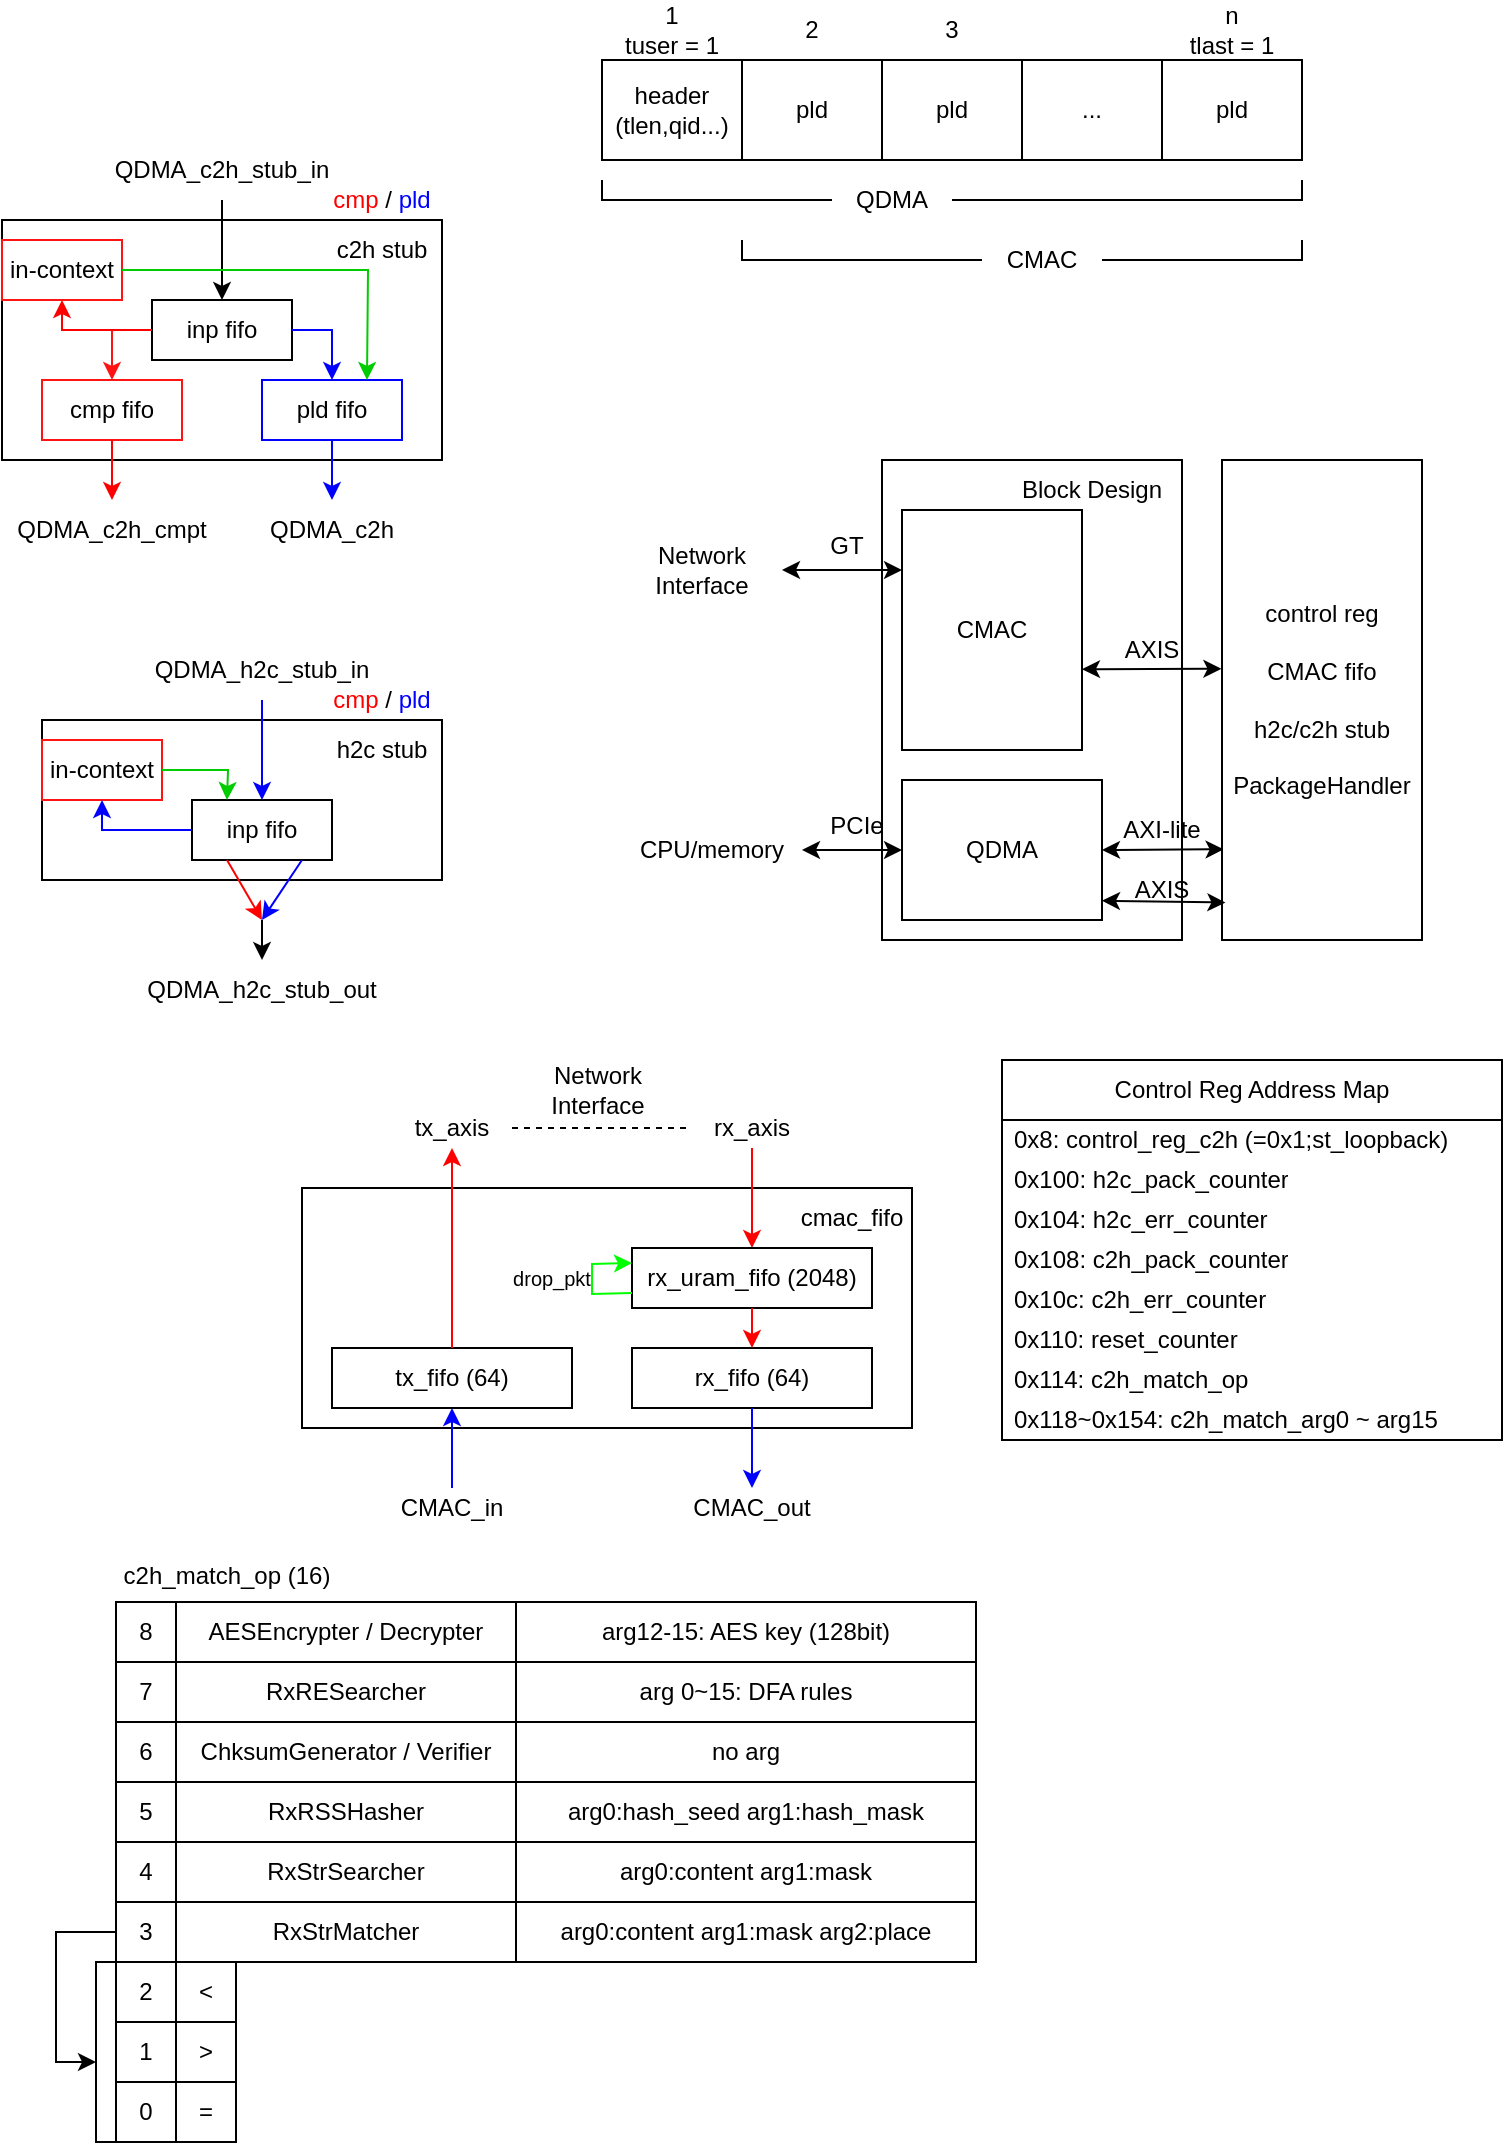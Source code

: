 <mxfile version="20.8.16" type="device"><diagram name="第 1 页" id="GhgbTUiSFUMxC7mxD11E"><mxGraphModel dx="1156" dy="578" grid="0" gridSize="10" guides="1" tooltips="1" connect="1" arrows="1" fold="1" page="1" pageScale="1" pageWidth="827" pageHeight="1169" math="0" shadow="0"><root><mxCell id="0"/><mxCell id="1" parent="0"/><mxCell id="1Ac1KNujhslvYd92eQdr-86" value="" style="group" parent="1" vertex="1" connectable="0"><mxGeometry x="20" y="160" width="220" height="210" as="geometry"/></mxCell><mxCell id="1Ac1KNujhslvYd92eQdr-1" value="" style="rounded=0;whiteSpace=wrap;html=1;" parent="1Ac1KNujhslvYd92eQdr-86" vertex="1"><mxGeometry y="40" width="220" height="120" as="geometry"/></mxCell><mxCell id="1Ac1KNujhslvYd92eQdr-2" value="c2h stub" style="text;html=1;strokeColor=none;fillColor=none;align=center;verticalAlign=middle;whiteSpace=wrap;rounded=0;" parent="1Ac1KNujhslvYd92eQdr-86" vertex="1"><mxGeometry x="160" y="40" width="60" height="30" as="geometry"/></mxCell><mxCell id="1Ac1KNujhslvYd92eQdr-3" value="inp fifo" style="rounded=0;whiteSpace=wrap;html=1;" parent="1Ac1KNujhslvYd92eQdr-86" vertex="1"><mxGeometry x="75" y="80" width="70" height="30" as="geometry"/></mxCell><mxCell id="1Ac1KNujhslvYd92eQdr-5" value="cmp fifo" style="rounded=0;whiteSpace=wrap;html=1;strokeColor=#FF1414;" parent="1Ac1KNujhslvYd92eQdr-86" vertex="1"><mxGeometry x="20" y="120" width="70" height="30" as="geometry"/></mxCell><mxCell id="1Ac1KNujhslvYd92eQdr-11" value="" style="edgeStyle=orthogonalEdgeStyle;rounded=0;orthogonalLoop=1;jettySize=auto;html=1;exitX=0;exitY=0.5;exitDx=0;exitDy=0;entryX=0.5;entryY=0;entryDx=0;entryDy=0;fillColor=#FF1C1C;strokeColor=#FF1414;" parent="1Ac1KNujhslvYd92eQdr-86" source="1Ac1KNujhslvYd92eQdr-3" target="1Ac1KNujhslvYd92eQdr-5" edge="1"><mxGeometry relative="1" as="geometry"/></mxCell><mxCell id="1Ac1KNujhslvYd92eQdr-6" value="pld fifo" style="rounded=0;whiteSpace=wrap;html=1;strokeColor=#0000FF;" parent="1Ac1KNujhslvYd92eQdr-86" vertex="1"><mxGeometry x="130" y="120" width="70" height="30" as="geometry"/></mxCell><mxCell id="1Ac1KNujhslvYd92eQdr-12" value="" style="edgeStyle=orthogonalEdgeStyle;rounded=0;orthogonalLoop=1;jettySize=auto;html=1;exitX=1;exitY=0.5;exitDx=0;exitDy=0;strokeColor=#0000FF;" parent="1Ac1KNujhslvYd92eQdr-86" source="1Ac1KNujhslvYd92eQdr-3" target="1Ac1KNujhslvYd92eQdr-6" edge="1"><mxGeometry relative="1" as="geometry"/></mxCell><mxCell id="1Ac1KNujhslvYd92eQdr-7" value="in-context" style="rounded=0;whiteSpace=wrap;html=1;strokeColor=#FF1414;" parent="1Ac1KNujhslvYd92eQdr-86" vertex="1"><mxGeometry y="50" width="60" height="30" as="geometry"/></mxCell><mxCell id="1Ac1KNujhslvYd92eQdr-8" value="" style="endArrow=classic;html=1;rounded=0;entryX=0.5;entryY=0;entryDx=0;entryDy=0;" parent="1Ac1KNujhslvYd92eQdr-86" target="1Ac1KNujhslvYd92eQdr-3" edge="1"><mxGeometry width="50" height="50" relative="1" as="geometry"><mxPoint x="110" y="30" as="sourcePoint"/><mxPoint x="140" y="-10" as="targetPoint"/></mxGeometry></mxCell><mxCell id="1Ac1KNujhslvYd92eQdr-26" value="" style="edgeStyle=orthogonalEdgeStyle;rounded=0;orthogonalLoop=1;jettySize=auto;html=1;strokeColor=#FF0000;fillColor=#FF1C1C;entryX=0.5;entryY=1;entryDx=0;entryDy=0;" parent="1Ac1KNujhslvYd92eQdr-86" source="1Ac1KNujhslvYd92eQdr-3" target="1Ac1KNujhslvYd92eQdr-7" edge="1"><mxGeometry relative="1" as="geometry"><Array as="points"><mxPoint x="30" y="95"/></Array></mxGeometry></mxCell><mxCell id="1Ac1KNujhslvYd92eQdr-16" value="" style="endArrow=classic;html=1;rounded=0;exitX=1;exitY=0.5;exitDx=0;exitDy=0;entryX=0.75;entryY=0;entryDx=0;entryDy=0;strokeColor=#00CC00;" parent="1Ac1KNujhslvYd92eQdr-86" source="1Ac1KNujhslvYd92eQdr-7" target="1Ac1KNujhslvYd92eQdr-6" edge="1"><mxGeometry width="50" height="50" relative="1" as="geometry"><mxPoint x="110" y="250" as="sourcePoint"/><mxPoint x="160" y="200" as="targetPoint"/><Array as="points"><mxPoint x="183" y="65"/></Array></mxGeometry></mxCell><mxCell id="1Ac1KNujhslvYd92eQdr-17" value="" style="endArrow=classic;html=1;rounded=0;exitX=0.5;exitY=1;exitDx=0;exitDy=0;strokeColor=#FF0000;" parent="1Ac1KNujhslvYd92eQdr-86" source="1Ac1KNujhslvYd92eQdr-5" edge="1"><mxGeometry width="50" height="50" relative="1" as="geometry"><mxPoint x="100" y="230" as="sourcePoint"/><mxPoint x="55" y="180" as="targetPoint"/></mxGeometry></mxCell><mxCell id="1Ac1KNujhslvYd92eQdr-18" value="" style="endArrow=classic;html=1;rounded=0;exitX=0.5;exitY=1;exitDx=0;exitDy=0;strokeColor=#0000FF;" parent="1Ac1KNujhslvYd92eQdr-86" source="1Ac1KNujhslvYd92eQdr-6" edge="1"><mxGeometry width="50" height="50" relative="1" as="geometry"><mxPoint x="210" y="230" as="sourcePoint"/><mxPoint x="165" y="180" as="targetPoint"/></mxGeometry></mxCell><mxCell id="1Ac1KNujhslvYd92eQdr-19" value="QDMA_c2h_cmpt" style="text;html=1;strokeColor=none;fillColor=none;align=center;verticalAlign=middle;whiteSpace=wrap;rounded=0;" parent="1Ac1KNujhslvYd92eQdr-86" vertex="1"><mxGeometry x="25" y="180" width="60" height="30" as="geometry"/></mxCell><mxCell id="1Ac1KNujhslvYd92eQdr-20" value="QDMA_c2h" style="text;html=1;strokeColor=none;fillColor=none;align=center;verticalAlign=middle;whiteSpace=wrap;rounded=0;" parent="1Ac1KNujhslvYd92eQdr-86" vertex="1"><mxGeometry x="135" y="180" width="60" height="30" as="geometry"/></mxCell><mxCell id="1Ac1KNujhslvYd92eQdr-38" value="&lt;font color=&quot;#ff0000&quot;&gt;cmp&lt;/font&gt; / &lt;font color=&quot;#0000ff&quot;&gt;pld&lt;/font&gt;" style="text;html=1;strokeColor=none;fillColor=none;align=center;verticalAlign=middle;whiteSpace=wrap;rounded=0;" parent="1Ac1KNujhslvYd92eQdr-86" vertex="1"><mxGeometry x="160" y="20" width="60" height="20" as="geometry"/></mxCell><mxCell id="1Ac1KNujhslvYd92eQdr-39" value="&lt;font color=&quot;#000000&quot;&gt;QDMA_c2h_stub_in&lt;/font&gt;" style="text;html=1;strokeColor=none;fillColor=none;align=center;verticalAlign=middle;whiteSpace=wrap;rounded=0;fontColor=#0000FF;" parent="1Ac1KNujhslvYd92eQdr-86" vertex="1"><mxGeometry x="75" width="70" height="30" as="geometry"/></mxCell><mxCell id="1Ac1KNujhslvYd92eQdr-87" value="" style="group" parent="1" vertex="1" connectable="0"><mxGeometry x="320" y="90" width="350" height="145" as="geometry"/></mxCell><mxCell id="1Ac1KNujhslvYd92eQdr-27" value="" style="rounded=0;whiteSpace=wrap;html=1;strokeColor=#000000;fillColor=#FFFFFF;" parent="1Ac1KNujhslvYd92eQdr-87" vertex="1"><mxGeometry y="30" width="350" height="50" as="geometry"/></mxCell><mxCell id="1Ac1KNujhslvYd92eQdr-28" value="header&lt;br&gt;(tlen,qid...)" style="rounded=0;whiteSpace=wrap;html=1;strokeColor=#000000;fillColor=#FFFFFF;" parent="1Ac1KNujhslvYd92eQdr-87" vertex="1"><mxGeometry y="30" width="70" height="50" as="geometry"/></mxCell><mxCell id="1Ac1KNujhslvYd92eQdr-29" value="1&lt;br&gt;tuser = 1" style="text;html=1;strokeColor=none;fillColor=none;align=center;verticalAlign=middle;whiteSpace=wrap;rounded=0;" parent="1Ac1KNujhslvYd92eQdr-87" vertex="1"><mxGeometry x="5" width="60" height="30" as="geometry"/></mxCell><mxCell id="1Ac1KNujhslvYd92eQdr-30" value="pld" style="rounded=0;whiteSpace=wrap;html=1;strokeColor=#000000;fillColor=#FFFFFF;" parent="1Ac1KNujhslvYd92eQdr-87" vertex="1"><mxGeometry x="70" y="30" width="70" height="50" as="geometry"/></mxCell><mxCell id="1Ac1KNujhslvYd92eQdr-34" value="" style="endArrow=none;html=1;rounded=0;strokeColor=#000000;fillColor=#FF1C1C;startArrow=none;" parent="1Ac1KNujhslvYd92eQdr-87" source="1Ac1KNujhslvYd92eQdr-42" edge="1"><mxGeometry width="50" height="50" relative="1" as="geometry"><mxPoint x="350" y="90" as="sourcePoint"/><mxPoint y="90" as="targetPoint"/><Array as="points"><mxPoint y="100"/></Array></mxGeometry></mxCell><mxCell id="1Ac1KNujhslvYd92eQdr-35" value="pld" style="rounded=0;whiteSpace=wrap;html=1;strokeColor=#000000;fillColor=#FFFFFF;" parent="1Ac1KNujhslvYd92eQdr-87" vertex="1"><mxGeometry x="140" y="30" width="70" height="50" as="geometry"/></mxCell><mxCell id="1Ac1KNujhslvYd92eQdr-36" value="..." style="rounded=0;whiteSpace=wrap;html=1;strokeColor=#000000;fillColor=#FFFFFF;" parent="1Ac1KNujhslvYd92eQdr-87" vertex="1"><mxGeometry x="210" y="30" width="70" height="50" as="geometry"/></mxCell><mxCell id="1Ac1KNujhslvYd92eQdr-37" value="pld" style="rounded=0;whiteSpace=wrap;html=1;strokeColor=#000000;fillColor=#FFFFFF;" parent="1Ac1KNujhslvYd92eQdr-87" vertex="1"><mxGeometry x="280" y="30" width="70" height="50" as="geometry"/></mxCell><mxCell id="1Ac1KNujhslvYd92eQdr-41" value="" style="endArrow=none;html=1;rounded=0;strokeColor=#000000;fillColor=#FF1C1C;" parent="1Ac1KNujhslvYd92eQdr-87" target="1Ac1KNujhslvYd92eQdr-42" edge="1"><mxGeometry width="50" height="50" relative="1" as="geometry"><mxPoint x="350" y="90" as="sourcePoint"/><mxPoint y="90" as="targetPoint"/><Array as="points"><mxPoint x="350" y="100"/></Array></mxGeometry></mxCell><mxCell id="1Ac1KNujhslvYd92eQdr-42" value="QDMA" style="text;html=1;strokeColor=none;fillColor=none;align=center;verticalAlign=middle;whiteSpace=wrap;rounded=0;fontColor=#000000;" parent="1Ac1KNujhslvYd92eQdr-87" vertex="1"><mxGeometry x="115" y="85" width="60" height="30" as="geometry"/></mxCell><mxCell id="1Ac1KNujhslvYd92eQdr-43" value="" style="endArrow=none;html=1;rounded=0;strokeColor=#000000;fillColor=#FF1C1C;startArrow=none;" parent="1Ac1KNujhslvYd92eQdr-87" edge="1"><mxGeometry width="50" height="50" relative="1" as="geometry"><mxPoint x="185" y="130" as="sourcePoint"/><mxPoint x="70" y="120" as="targetPoint"/><Array as="points"><mxPoint x="70" y="130"/></Array></mxGeometry></mxCell><mxCell id="1Ac1KNujhslvYd92eQdr-44" value="" style="endArrow=none;html=1;rounded=0;strokeColor=#000000;fillColor=#FF1C1C;startArrow=none;" parent="1Ac1KNujhslvYd92eQdr-87" source="1Ac1KNujhslvYd92eQdr-45" edge="1"><mxGeometry width="50" height="50" relative="1" as="geometry"><mxPoint x="350" y="120" as="sourcePoint"/><mxPoint x="175" y="130" as="targetPoint"/><Array as="points"/></mxGeometry></mxCell><mxCell id="1Ac1KNujhslvYd92eQdr-46" value="" style="endArrow=none;html=1;rounded=0;strokeColor=#000000;fillColor=#FF1C1C;" parent="1Ac1KNujhslvYd92eQdr-87" target="1Ac1KNujhslvYd92eQdr-45" edge="1"><mxGeometry width="50" height="50" relative="1" as="geometry"><mxPoint x="350" y="120" as="sourcePoint"/><mxPoint x="175" y="130" as="targetPoint"/><Array as="points"><mxPoint x="350" y="130"/></Array></mxGeometry></mxCell><mxCell id="1Ac1KNujhslvYd92eQdr-45" value="CMAC" style="text;html=1;strokeColor=none;fillColor=none;align=center;verticalAlign=middle;whiteSpace=wrap;rounded=0;fontColor=#000000;" parent="1Ac1KNujhslvYd92eQdr-87" vertex="1"><mxGeometry x="190" y="115" width="60" height="30" as="geometry"/></mxCell><mxCell id="1Ac1KNujhslvYd92eQdr-49" value="2" style="text;html=1;strokeColor=none;fillColor=none;align=center;verticalAlign=middle;whiteSpace=wrap;rounded=0;" parent="1Ac1KNujhslvYd92eQdr-87" vertex="1"><mxGeometry x="75" width="60" height="30" as="geometry"/></mxCell><mxCell id="1Ac1KNujhslvYd92eQdr-50" value="3" style="text;html=1;strokeColor=none;fillColor=none;align=center;verticalAlign=middle;whiteSpace=wrap;rounded=0;" parent="1Ac1KNujhslvYd92eQdr-87" vertex="1"><mxGeometry x="145" width="60" height="30" as="geometry"/></mxCell><mxCell id="1Ac1KNujhslvYd92eQdr-51" value="n&lt;br&gt;tlast = 1" style="text;html=1;strokeColor=none;fillColor=none;align=center;verticalAlign=middle;whiteSpace=wrap;rounded=0;" parent="1Ac1KNujhslvYd92eQdr-87" vertex="1"><mxGeometry x="285" width="60" height="30" as="geometry"/></mxCell><mxCell id="1Ac1KNujhslvYd92eQdr-114" value="" style="group" parent="1" vertex="1" connectable="0"><mxGeometry x="40" y="410" width="200" height="190" as="geometry"/></mxCell><mxCell id="1Ac1KNujhslvYd92eQdr-89" value="" style="rounded=0;whiteSpace=wrap;html=1;" parent="1Ac1KNujhslvYd92eQdr-114" vertex="1"><mxGeometry y="40" width="200" height="80" as="geometry"/></mxCell><mxCell id="1Ac1KNujhslvYd92eQdr-90" value="h2c stub" style="text;html=1;strokeColor=none;fillColor=none;align=center;verticalAlign=middle;whiteSpace=wrap;rounded=0;" parent="1Ac1KNujhslvYd92eQdr-114" vertex="1"><mxGeometry x="140" y="40" width="60" height="30" as="geometry"/></mxCell><mxCell id="1Ac1KNujhslvYd92eQdr-91" value="inp fifo" style="rounded=0;whiteSpace=wrap;html=1;" parent="1Ac1KNujhslvYd92eQdr-114" vertex="1"><mxGeometry x="75" y="80" width="70" height="30" as="geometry"/></mxCell><mxCell id="1Ac1KNujhslvYd92eQdr-96" value="in-context" style="rounded=0;whiteSpace=wrap;html=1;strokeColor=#FF1414;" parent="1Ac1KNujhslvYd92eQdr-114" vertex="1"><mxGeometry y="50" width="60" height="30" as="geometry"/></mxCell><mxCell id="1Ac1KNujhslvYd92eQdr-97" value="" style="endArrow=classic;html=1;rounded=0;entryX=0.5;entryY=0;entryDx=0;entryDy=0;strokeColor=#0000FF;" parent="1Ac1KNujhslvYd92eQdr-114" target="1Ac1KNujhslvYd92eQdr-91" edge="1"><mxGeometry width="50" height="50" relative="1" as="geometry"><mxPoint x="110" y="30" as="sourcePoint"/><mxPoint x="140" y="-10" as="targetPoint"/></mxGeometry></mxCell><mxCell id="1Ac1KNujhslvYd92eQdr-100" value="" style="endArrow=classic;html=1;rounded=0;exitX=0;exitY=0.5;exitDx=0;exitDy=0;strokeColor=#0000FF;entryX=0.5;entryY=1;entryDx=0;entryDy=0;" parent="1Ac1KNujhslvYd92eQdr-114" source="1Ac1KNujhslvYd92eQdr-91" target="1Ac1KNujhslvYd92eQdr-96" edge="1"><mxGeometry width="50" height="50" relative="1" as="geometry"><mxPoint x="55" y="150" as="sourcePoint"/><mxPoint x="55" y="180" as="targetPoint"/><Array as="points"><mxPoint x="30" y="95"/></Array></mxGeometry></mxCell><mxCell id="1Ac1KNujhslvYd92eQdr-105" value="&lt;font color=&quot;#000000&quot;&gt;QDMA_h2c_stub_in&lt;/font&gt;" style="text;html=1;strokeColor=none;fillColor=none;align=center;verticalAlign=middle;whiteSpace=wrap;rounded=0;fontColor=#0000FF;" parent="1Ac1KNujhslvYd92eQdr-114" vertex="1"><mxGeometry x="75" width="70" height="30" as="geometry"/></mxCell><mxCell id="1Ac1KNujhslvYd92eQdr-106" value="" style="endArrow=classic;html=1;rounded=0;strokeColor=#FF0000;fontColor=#000000;fillColor=#FF1C1C;exitX=0.25;exitY=1;exitDx=0;exitDy=0;" parent="1Ac1KNujhslvYd92eQdr-114" source="1Ac1KNujhslvYd92eQdr-91" edge="1"><mxGeometry width="50" height="50" relative="1" as="geometry"><mxPoint x="90" y="270" as="sourcePoint"/><mxPoint x="110" y="140" as="targetPoint"/></mxGeometry></mxCell><mxCell id="1Ac1KNujhslvYd92eQdr-107" value="" style="endArrow=classic;html=1;rounded=0;strokeColor=#00CC00;fontColor=#000000;fillColor=#FF0000;exitX=1;exitY=0.5;exitDx=0;exitDy=0;entryX=0.25;entryY=0;entryDx=0;entryDy=0;" parent="1Ac1KNujhslvYd92eQdr-114" source="1Ac1KNujhslvYd92eQdr-96" target="1Ac1KNujhslvYd92eQdr-91" edge="1"><mxGeometry width="50" height="50" relative="1" as="geometry"><mxPoint x="330" y="130" as="sourcePoint"/><mxPoint x="90" y="65" as="targetPoint"/><Array as="points"><mxPoint x="93" y="65"/></Array></mxGeometry></mxCell><mxCell id="1Ac1KNujhslvYd92eQdr-108" value="" style="endArrow=classic;html=1;rounded=0;strokeColor=#0000FF;fontColor=#000000;fillColor=#FF1C1C;" parent="1Ac1KNujhslvYd92eQdr-114" edge="1"><mxGeometry width="50" height="50" relative="1" as="geometry"><mxPoint x="130" y="110" as="sourcePoint"/><mxPoint x="110" y="140" as="targetPoint"/></mxGeometry></mxCell><mxCell id="1Ac1KNujhslvYd92eQdr-110" value="&lt;font color=&quot;#000000&quot;&gt;QDMA_h2c_stub_out&lt;/font&gt;" style="text;html=1;strokeColor=none;fillColor=none;align=center;verticalAlign=middle;whiteSpace=wrap;rounded=0;fontColor=#0000FF;" parent="1Ac1KNujhslvYd92eQdr-114" vertex="1"><mxGeometry x="75" y="160" width="70" height="30" as="geometry"/></mxCell><mxCell id="1Ac1KNujhslvYd92eQdr-111" value="&lt;font color=&quot;#ff0000&quot;&gt;cmp&lt;/font&gt; / &lt;font color=&quot;#0000ff&quot;&gt;pld&lt;/font&gt;" style="text;html=1;strokeColor=none;fillColor=none;align=center;verticalAlign=middle;whiteSpace=wrap;rounded=0;" parent="1Ac1KNujhslvYd92eQdr-114" vertex="1"><mxGeometry x="140" y="20" width="60" height="20" as="geometry"/></mxCell><mxCell id="1Ac1KNujhslvYd92eQdr-113" value="" style="endArrow=classic;html=1;rounded=0;strokeColor=#000000;fontColor=#000000;fillColor=#FF0000;" parent="1Ac1KNujhslvYd92eQdr-114" target="1Ac1KNujhslvYd92eQdr-110" edge="1"><mxGeometry width="50" height="50" relative="1" as="geometry"><mxPoint x="110" y="140" as="sourcePoint"/><mxPoint x="90" y="140" as="targetPoint"/></mxGeometry></mxCell><mxCell id="1Ac1KNujhslvYd92eQdr-136" value="" style="group" parent="1" vertex="1" connectable="0"><mxGeometry x="330" y="320" width="400" height="240" as="geometry"/></mxCell><mxCell id="1Ac1KNujhslvYd92eQdr-115" value="" style="rounded=0;whiteSpace=wrap;html=1;strokeColor=#000000;fontColor=#000000;fillColor=#FFFFFF;" parent="1Ac1KNujhslvYd92eQdr-136" vertex="1"><mxGeometry x="130" width="150" height="240" as="geometry"/></mxCell><mxCell id="1Ac1KNujhslvYd92eQdr-116" value="CMAC" style="rounded=0;whiteSpace=wrap;html=1;strokeColor=#000000;fontColor=#000000;fillColor=#FFFFFF;" parent="1Ac1KNujhslvYd92eQdr-136" vertex="1"><mxGeometry x="140" y="25" width="90" height="120" as="geometry"/></mxCell><mxCell id="1Ac1KNujhslvYd92eQdr-117" value="QDMA" style="rounded=0;whiteSpace=wrap;html=1;strokeColor=#000000;fontColor=#000000;fillColor=#FFFFFF;" parent="1Ac1KNujhslvYd92eQdr-136" vertex="1"><mxGeometry x="140" y="160" width="100" height="70" as="geometry"/></mxCell><mxCell id="1Ac1KNujhslvYd92eQdr-118" value="Block Design" style="text;html=1;strokeColor=none;fillColor=none;align=center;verticalAlign=middle;whiteSpace=wrap;rounded=0;fontColor=#000000;" parent="1Ac1KNujhslvYd92eQdr-136" vertex="1"><mxGeometry x="190" width="90" height="30" as="geometry"/></mxCell><mxCell id="1Ac1KNujhslvYd92eQdr-119" value="" style="endArrow=classic;startArrow=classic;html=1;rounded=0;strokeColor=#000000;fontColor=#000000;fillColor=#FF0000;exitX=0;exitY=0.25;exitDx=0;exitDy=0;" parent="1Ac1KNujhslvYd92eQdr-136" source="1Ac1KNujhslvYd92eQdr-116" target="1Ac1KNujhslvYd92eQdr-120" edge="1"><mxGeometry width="50" height="50" relative="1" as="geometry"><mxPoint x="340" y="80" as="sourcePoint"/><mxPoint x="370" y="55" as="targetPoint"/></mxGeometry></mxCell><mxCell id="1Ac1KNujhslvYd92eQdr-120" value="Network Interface" style="text;html=1;strokeColor=none;fillColor=none;align=center;verticalAlign=middle;whiteSpace=wrap;rounded=0;fontColor=#000000;" parent="1Ac1KNujhslvYd92eQdr-136" vertex="1"><mxGeometry y="40" width="80" height="30" as="geometry"/></mxCell><mxCell id="1Ac1KNujhslvYd92eQdr-121" value="" style="endArrow=classic;startArrow=classic;html=1;rounded=0;strokeColor=#000000;fontColor=#000000;fillColor=#FF0000;exitX=1;exitY=0.25;exitDx=0;exitDy=0;entryX=-0.003;entryY=0.435;entryDx=0;entryDy=0;entryPerimeter=0;" parent="1Ac1KNujhslvYd92eQdr-136" target="1Ac1KNujhslvYd92eQdr-126" edge="1"><mxGeometry width="50" height="50" relative="1" as="geometry"><mxPoint x="230" y="104.58" as="sourcePoint"/><mxPoint x="340" y="104.58" as="targetPoint"/></mxGeometry></mxCell><mxCell id="1Ac1KNujhslvYd92eQdr-125" value="" style="endArrow=classic;startArrow=classic;html=1;rounded=0;strokeColor=#000000;fontColor=#000000;fillColor=#FF0000;exitX=1;exitY=0.5;exitDx=0;exitDy=0;entryX=0.008;entryY=0.811;entryDx=0;entryDy=0;entryPerimeter=0;" parent="1Ac1KNujhslvYd92eQdr-136" source="1Ac1KNujhslvYd92eQdr-117" target="1Ac1KNujhslvYd92eQdr-126" edge="1"><mxGeometry width="50" height="50" relative="1" as="geometry"><mxPoint x="310" y="220" as="sourcePoint"/><mxPoint x="340" y="195" as="targetPoint"/></mxGeometry></mxCell><mxCell id="1Ac1KNujhslvYd92eQdr-126" value="control reg&lt;br&gt;&lt;br&gt;CMAC fifo&lt;br&gt;&lt;br&gt;h2c/c2h stub&lt;br&gt;&lt;br&gt;PackageHandler" style="rounded=0;whiteSpace=wrap;html=1;strokeColor=#000000;fontColor=#000000;fillColor=#FFFFFF;" parent="1Ac1KNujhslvYd92eQdr-136" vertex="1"><mxGeometry x="300" width="100" height="240" as="geometry"/></mxCell><mxCell id="1Ac1KNujhslvYd92eQdr-127" value="" style="endArrow=classic;startArrow=classic;html=1;rounded=0;strokeColor=#000000;fontColor=#000000;fillColor=#FF0000;entryX=0;entryY=0.5;entryDx=0;entryDy=0;exitX=1;exitY=0.5;exitDx=0;exitDy=0;" parent="1Ac1KNujhslvYd92eQdr-136" source="1Ac1KNujhslvYd92eQdr-128" target="1Ac1KNujhslvYd92eQdr-117" edge="1"><mxGeometry width="50" height="50" relative="1" as="geometry"><mxPoint x="100" y="195" as="sourcePoint"/><mxPoint x="20" y="140" as="targetPoint"/></mxGeometry></mxCell><mxCell id="1Ac1KNujhslvYd92eQdr-128" value="CPU/memory" style="text;html=1;strokeColor=none;fillColor=none;align=center;verticalAlign=middle;whiteSpace=wrap;rounded=0;fontColor=#000000;" parent="1Ac1KNujhslvYd92eQdr-136" vertex="1"><mxGeometry y="180" width="90" height="30" as="geometry"/></mxCell><mxCell id="1Ac1KNujhslvYd92eQdr-129" value="" style="endArrow=classic;startArrow=classic;html=1;rounded=0;strokeColor=#000000;fontColor=#000000;fillColor=#FF0000;exitX=1;exitY=0.5;exitDx=0;exitDy=0;entryX=0.017;entryY=0.922;entryDx=0;entryDy=0;entryPerimeter=0;" parent="1Ac1KNujhslvYd92eQdr-136" target="1Ac1KNujhslvYd92eQdr-126" edge="1"><mxGeometry width="50" height="50" relative="1" as="geometry"><mxPoint x="240" y="220.36" as="sourcePoint"/><mxPoint x="290.8" y="220.0" as="targetPoint"/></mxGeometry></mxCell><mxCell id="1Ac1KNujhslvYd92eQdr-130" value="AXIS" style="text;html=1;strokeColor=none;fillColor=none;align=center;verticalAlign=middle;whiteSpace=wrap;rounded=0;fontColor=#000000;" parent="1Ac1KNujhslvYd92eQdr-136" vertex="1"><mxGeometry x="230" y="80" width="70" height="30" as="geometry"/></mxCell><mxCell id="1Ac1KNujhslvYd92eQdr-131" value="AXI-lite" style="text;html=1;strokeColor=none;fillColor=none;align=center;verticalAlign=middle;whiteSpace=wrap;rounded=0;fontColor=#000000;" parent="1Ac1KNujhslvYd92eQdr-136" vertex="1"><mxGeometry x="240" y="170" width="60" height="30" as="geometry"/></mxCell><mxCell id="1Ac1KNujhslvYd92eQdr-133" value="AXIS" style="text;html=1;strokeColor=none;fillColor=none;align=center;verticalAlign=middle;whiteSpace=wrap;rounded=0;fontColor=#000000;" parent="1Ac1KNujhslvYd92eQdr-136" vertex="1"><mxGeometry x="240" y="200" width="60" height="30" as="geometry"/></mxCell><mxCell id="1Ac1KNujhslvYd92eQdr-134" value="GT" style="text;html=1;strokeColor=none;fillColor=none;align=center;verticalAlign=middle;whiteSpace=wrap;rounded=0;fontColor=#000000;" parent="1Ac1KNujhslvYd92eQdr-136" vertex="1"><mxGeometry x="90" y="30" width="45" height="25" as="geometry"/></mxCell><mxCell id="1Ac1KNujhslvYd92eQdr-135" value="PCIe" style="text;html=1;strokeColor=none;fillColor=none;align=center;verticalAlign=middle;whiteSpace=wrap;rounded=0;fontColor=#000000;" parent="1Ac1KNujhslvYd92eQdr-136" vertex="1"><mxGeometry x="95" y="170" width="45" height="25" as="geometry"/></mxCell><mxCell id="O9wD_0NqheFxgS8rg9cw-3" value="Control Reg Address Map" style="swimlane;fontStyle=0;childLayout=stackLayout;horizontal=1;startSize=30;horizontalStack=0;resizeParent=1;resizeParentMax=0;resizeLast=0;collapsible=1;marginBottom=0;whiteSpace=wrap;html=1;direction=east;" parent="1" vertex="1"><mxGeometry x="520" y="620" width="250" height="190" as="geometry"><mxRectangle x="350" y="830" width="110" height="30" as="alternateBounds"/></mxGeometry></mxCell><mxCell id="O9wD_0NqheFxgS8rg9cw-37" value="0x8: control_reg_c2h (=0x1;st_loopback)" style="text;strokeColor=none;fillColor=none;align=left;verticalAlign=middle;spacingLeft=4;spacingRight=4;overflow=hidden;points=[[0,0.5],[1,0.5]];portConstraint=eastwest;rotatable=0;whiteSpace=wrap;html=1;" parent="O9wD_0NqheFxgS8rg9cw-3" vertex="1"><mxGeometry y="30" width="250" height="20" as="geometry"/></mxCell><mxCell id="O9wD_0NqheFxgS8rg9cw-4" value="0x100: h2c_pack_counter" style="text;strokeColor=none;fillColor=none;align=left;verticalAlign=middle;spacingLeft=4;spacingRight=4;overflow=hidden;points=[[0,0.5],[1,0.5]];portConstraint=eastwest;rotatable=0;whiteSpace=wrap;html=1;" parent="O9wD_0NqheFxgS8rg9cw-3" vertex="1"><mxGeometry y="50" width="250" height="20" as="geometry"/></mxCell><mxCell id="O9wD_0NqheFxgS8rg9cw-5" value="0x104: h2c_err_counter" style="text;strokeColor=none;fillColor=none;align=left;verticalAlign=middle;spacingLeft=4;spacingRight=4;overflow=hidden;points=[[0,0.5],[1,0.5]];portConstraint=eastwest;rotatable=0;whiteSpace=wrap;html=1;" parent="O9wD_0NqheFxgS8rg9cw-3" vertex="1"><mxGeometry y="70" width="250" height="20" as="geometry"/></mxCell><mxCell id="O9wD_0NqheFxgS8rg9cw-6" value="0x108: c2h_pack_counter" style="text;strokeColor=none;fillColor=none;align=left;verticalAlign=middle;spacingLeft=4;spacingRight=4;overflow=hidden;points=[[0,0.5],[1,0.5]];portConstraint=eastwest;rotatable=0;whiteSpace=wrap;html=1;" parent="O9wD_0NqheFxgS8rg9cw-3" vertex="1"><mxGeometry y="90" width="250" height="20" as="geometry"/></mxCell><mxCell id="O9wD_0NqheFxgS8rg9cw-31" value="0x10c: c2h_err_counter" style="text;strokeColor=none;fillColor=none;align=left;verticalAlign=middle;spacingLeft=4;spacingRight=4;overflow=hidden;points=[[0,0.5],[1,0.5]];portConstraint=eastwest;rotatable=0;whiteSpace=wrap;html=1;" parent="O9wD_0NqheFxgS8rg9cw-3" vertex="1"><mxGeometry y="110" width="250" height="20" as="geometry"/></mxCell><mxCell id="O9wD_0NqheFxgS8rg9cw-32" value="0x110: reset_counter" style="text;strokeColor=none;fillColor=none;align=left;verticalAlign=middle;spacingLeft=4;spacingRight=4;overflow=hidden;points=[[0,0.5],[1,0.5]];portConstraint=eastwest;rotatable=0;whiteSpace=wrap;html=1;" parent="O9wD_0NqheFxgS8rg9cw-3" vertex="1"><mxGeometry y="130" width="250" height="20" as="geometry"/></mxCell><mxCell id="O9wD_0NqheFxgS8rg9cw-33" value="0x114: c2h_match_op" style="text;strokeColor=none;fillColor=none;align=left;verticalAlign=middle;spacingLeft=4;spacingRight=4;overflow=hidden;points=[[0,0.5],[1,0.5]];portConstraint=eastwest;rotatable=0;whiteSpace=wrap;html=1;" parent="O9wD_0NqheFxgS8rg9cw-3" vertex="1"><mxGeometry y="150" width="250" height="20" as="geometry"/></mxCell><mxCell id="O9wD_0NqheFxgS8rg9cw-34" value="0x118~0x154: c2h_match_arg0 ~ arg15" style="text;strokeColor=none;fillColor=none;align=left;verticalAlign=middle;spacingLeft=4;spacingRight=4;overflow=hidden;points=[[0,0.5],[1,0.5]];portConstraint=eastwest;rotatable=0;whiteSpace=wrap;html=1;" parent="O9wD_0NqheFxgS8rg9cw-3" vertex="1"><mxGeometry y="170" width="250" height="20" as="geometry"/></mxCell><mxCell id="0N_TH0KfEJ6fLQO6pQfv-3" value="" style="group" parent="1" vertex="1" connectable="0"><mxGeometry x="170" y="620" width="305" height="234" as="geometry"/></mxCell><mxCell id="1Ac1KNujhslvYd92eQdr-137" value="" style="rounded=0;whiteSpace=wrap;html=1;strokeColor=#000000;fontColor=#000000;fillColor=#FFFFFF;" parent="0N_TH0KfEJ6fLQO6pQfv-3" vertex="1"><mxGeometry y="64" width="305" height="120" as="geometry"/></mxCell><mxCell id="1Ac1KNujhslvYd92eQdr-138" value="tx_fifo (64)" style="rounded=0;whiteSpace=wrap;html=1;strokeColor=#000000;fontColor=#000000;fillColor=#FFFFFF;" parent="0N_TH0KfEJ6fLQO6pQfv-3" vertex="1"><mxGeometry x="15" y="144" width="120" height="30" as="geometry"/></mxCell><mxCell id="1Ac1KNujhslvYd92eQdr-139" value="rx_fifo (64)" style="rounded=0;whiteSpace=wrap;html=1;strokeColor=#000000;fontColor=#000000;fillColor=#FFFFFF;" parent="0N_TH0KfEJ6fLQO6pQfv-3" vertex="1"><mxGeometry x="165" y="144" width="120" height="30" as="geometry"/></mxCell><mxCell id="1Ac1KNujhslvYd92eQdr-140" value="cmac_fifo" style="text;html=1;strokeColor=none;fillColor=none;align=center;verticalAlign=middle;whiteSpace=wrap;rounded=0;fontColor=#000000;" parent="0N_TH0KfEJ6fLQO6pQfv-3" vertex="1"><mxGeometry x="245" y="64" width="60" height="30" as="geometry"/></mxCell><mxCell id="1Ac1KNujhslvYd92eQdr-141" value="" style="endArrow=classic;html=1;rounded=0;strokeColor=#FF0000;fontColor=#000000;fillColor=#FF0000;exitX=0.5;exitY=0;exitDx=0;exitDy=0;" parent="0N_TH0KfEJ6fLQO6pQfv-3" source="1Ac1KNujhslvYd92eQdr-138" edge="1"><mxGeometry width="50" height="50" relative="1" as="geometry"><mxPoint x="55" y="104" as="sourcePoint"/><mxPoint x="75" y="44" as="targetPoint"/></mxGeometry></mxCell><mxCell id="1Ac1KNujhslvYd92eQdr-142" value="" style="endArrow=classic;html=1;rounded=0;strokeColor=#0000FF;fontColor=#000000;fillColor=#FF0000;entryX=0.5;entryY=1;entryDx=0;entryDy=0;" parent="0N_TH0KfEJ6fLQO6pQfv-3" target="1Ac1KNujhslvYd92eQdr-138" edge="1"><mxGeometry width="50" height="50" relative="1" as="geometry"><mxPoint x="75" y="214" as="sourcePoint"/><mxPoint x="85" y="54" as="targetPoint"/></mxGeometry></mxCell><mxCell id="1Ac1KNujhslvYd92eQdr-143" value="" style="endArrow=classic;html=1;rounded=0;strokeColor=#FF0000;fontColor=#000000;fillColor=#FF0000;entryX=0.5;entryY=0;entryDx=0;entryDy=0;" parent="0N_TH0KfEJ6fLQO6pQfv-3" target="1Ac1KNujhslvYd92eQdr-150" edge="1"><mxGeometry width="50" height="50" relative="1" as="geometry"><mxPoint x="225" y="44" as="sourcePoint"/><mxPoint x="225" y="104" as="targetPoint"/></mxGeometry></mxCell><mxCell id="1Ac1KNujhslvYd92eQdr-145" value="" style="endArrow=classic;html=1;rounded=0;strokeColor=#0000FF;fontColor=#000000;fillColor=#FF0000;exitX=0.5;exitY=1;exitDx=0;exitDy=0;" parent="0N_TH0KfEJ6fLQO6pQfv-3" source="1Ac1KNujhslvYd92eQdr-139" edge="1"><mxGeometry width="50" height="50" relative="1" as="geometry"><mxPoint x="85" y="224" as="sourcePoint"/><mxPoint x="225" y="214" as="targetPoint"/></mxGeometry></mxCell><mxCell id="1Ac1KNujhslvYd92eQdr-146" value="CMAC_in" style="text;html=1;strokeColor=none;fillColor=none;align=center;verticalAlign=middle;whiteSpace=wrap;rounded=0;fontColor=#000000;" parent="0N_TH0KfEJ6fLQO6pQfv-3" vertex="1"><mxGeometry x="45" y="214" width="60" height="20" as="geometry"/></mxCell><mxCell id="1Ac1KNujhslvYd92eQdr-147" value="tx_axis" style="text;html=1;strokeColor=none;fillColor=none;align=center;verticalAlign=middle;whiteSpace=wrap;rounded=0;fontColor=#000000;" parent="0N_TH0KfEJ6fLQO6pQfv-3" vertex="1"><mxGeometry x="45" y="24" width="60" height="20" as="geometry"/></mxCell><mxCell id="1Ac1KNujhslvYd92eQdr-148" value="rx_axis" style="text;html=1;strokeColor=none;fillColor=none;align=center;verticalAlign=middle;whiteSpace=wrap;rounded=0;fontColor=#000000;" parent="0N_TH0KfEJ6fLQO6pQfv-3" vertex="1"><mxGeometry x="195" y="24" width="60" height="20" as="geometry"/></mxCell><mxCell id="1Ac1KNujhslvYd92eQdr-149" value="CMAC_out" style="text;html=1;strokeColor=none;fillColor=none;align=center;verticalAlign=middle;whiteSpace=wrap;rounded=0;fontColor=#000000;" parent="0N_TH0KfEJ6fLQO6pQfv-3" vertex="1"><mxGeometry x="195" y="214" width="60" height="20" as="geometry"/></mxCell><mxCell id="1Ac1KNujhslvYd92eQdr-150" value="rx_uram_fifo (2048)" style="rounded=0;whiteSpace=wrap;html=1;strokeColor=#000000;fontColor=#000000;fillColor=#FFFFFF;" parent="0N_TH0KfEJ6fLQO6pQfv-3" vertex="1"><mxGeometry x="165" y="94" width="120" height="30" as="geometry"/></mxCell><mxCell id="1Ac1KNujhslvYd92eQdr-151" value="" style="endArrow=classic;html=1;rounded=0;strokeColor=#FF0000;fontColor=#000000;fillColor=#FF0000;entryX=0.5;entryY=0;entryDx=0;entryDy=0;exitX=0.5;exitY=1;exitDx=0;exitDy=0;" parent="0N_TH0KfEJ6fLQO6pQfv-3" source="1Ac1KNujhslvYd92eQdr-150" target="1Ac1KNujhslvYd92eQdr-139" edge="1"><mxGeometry width="50" height="50" relative="1" as="geometry"><mxPoint x="365" y="154" as="sourcePoint"/><mxPoint x="425" y="124" as="targetPoint"/></mxGeometry></mxCell><mxCell id="1Ac1KNujhslvYd92eQdr-154" value="" style="endArrow=classic;html=1;rounded=0;strokeColor=#00FF00;fontColor=#000000;fillColor=#FF0000;exitX=0;exitY=0.75;exitDx=0;exitDy=0;entryX=0;entryY=0.25;entryDx=0;entryDy=0;" parent="0N_TH0KfEJ6fLQO6pQfv-3" source="1Ac1KNujhslvYd92eQdr-150" target="1Ac1KNujhslvYd92eQdr-150" edge="1"><mxGeometry width="50" height="50" relative="1" as="geometry"><mxPoint x="115" y="264" as="sourcePoint"/><mxPoint x="165" y="214" as="targetPoint"/><Array as="points"><mxPoint x="145" y="117"/><mxPoint x="145" y="102"/></Array></mxGeometry></mxCell><mxCell id="1Ac1KNujhslvYd92eQdr-155" value="&lt;font style=&quot;font-size: 10px;&quot;&gt;drop_pkt&lt;/font&gt;" style="text;html=1;strokeColor=none;fillColor=none;align=center;verticalAlign=middle;whiteSpace=wrap;rounded=0;fontColor=#000000;" parent="0N_TH0KfEJ6fLQO6pQfv-3" vertex="1"><mxGeometry x="105" y="99" width="40" height="20" as="geometry"/></mxCell><mxCell id="0N_TH0KfEJ6fLQO6pQfv-1" value="" style="endArrow=none;dashed=1;html=1;rounded=0;exitX=1;exitY=0.5;exitDx=0;exitDy=0;entryX=0;entryY=0.5;entryDx=0;entryDy=0;" parent="0N_TH0KfEJ6fLQO6pQfv-3" source="1Ac1KNujhslvYd92eQdr-147" target="1Ac1KNujhslvYd92eQdr-148" edge="1"><mxGeometry width="50" height="50" relative="1" as="geometry"><mxPoint x="145" y="24" as="sourcePoint"/><mxPoint x="195" y="-26" as="targetPoint"/></mxGeometry></mxCell><mxCell id="0N_TH0KfEJ6fLQO6pQfv-2" value="Network Interface" style="text;html=1;strokeColor=none;fillColor=none;align=center;verticalAlign=middle;whiteSpace=wrap;rounded=0;" parent="0N_TH0KfEJ6fLQO6pQfv-3" vertex="1"><mxGeometry x="118" width="60" height="30" as="geometry"/></mxCell><mxCell id="25oV4HdML4LZiXg3hNjW-4" value="" style="group" vertex="1" connectable="0" parent="1"><mxGeometry x="47" y="863" width="460" height="298" as="geometry"/></mxCell><mxCell id="O9wD_0NqheFxgS8rg9cw-25" value="c2h_match_op (16)" style="text;html=1;strokeColor=none;fillColor=none;align=center;verticalAlign=middle;whiteSpace=wrap;rounded=0;" parent="25oV4HdML4LZiXg3hNjW-4" vertex="1"><mxGeometry x="20.5" width="129" height="30" as="geometry"/></mxCell><mxCell id="O9wD_0NqheFxgS8rg9cw-16" value="" style="rounded=0;whiteSpace=wrap;html=1;" parent="25oV4HdML4LZiXg3hNjW-4" vertex="1"><mxGeometry x="30" y="58" width="30" height="240" as="geometry"/></mxCell><mxCell id="O9wD_0NqheFxgS8rg9cw-17" value="7" style="rounded=0;whiteSpace=wrap;html=1;" parent="25oV4HdML4LZiXg3hNjW-4" vertex="1"><mxGeometry x="30" y="58" width="30" height="30" as="geometry"/></mxCell><mxCell id="O9wD_0NqheFxgS8rg9cw-18" value="6" style="rounded=0;whiteSpace=wrap;html=1;" parent="25oV4HdML4LZiXg3hNjW-4" vertex="1"><mxGeometry x="30" y="88" width="30" height="30" as="geometry"/></mxCell><mxCell id="O9wD_0NqheFxgS8rg9cw-19" value="5" style="rounded=0;whiteSpace=wrap;html=1;" parent="25oV4HdML4LZiXg3hNjW-4" vertex="1"><mxGeometry x="30" y="118" width="30" height="30" as="geometry"/></mxCell><mxCell id="O9wD_0NqheFxgS8rg9cw-20" value="4" style="rounded=0;whiteSpace=wrap;html=1;" parent="25oV4HdML4LZiXg3hNjW-4" vertex="1"><mxGeometry x="30" y="148" width="30" height="30" as="geometry"/></mxCell><mxCell id="O9wD_0NqheFxgS8rg9cw-21" value="3" style="rounded=0;whiteSpace=wrap;html=1;" parent="25oV4HdML4LZiXg3hNjW-4" vertex="1"><mxGeometry x="30" y="178" width="30" height="30" as="geometry"/></mxCell><mxCell id="O9wD_0NqheFxgS8rg9cw-22" value="2" style="rounded=0;whiteSpace=wrap;html=1;" parent="25oV4HdML4LZiXg3hNjW-4" vertex="1"><mxGeometry x="30" y="208" width="30" height="30" as="geometry"/></mxCell><mxCell id="O9wD_0NqheFxgS8rg9cw-23" value="1" style="rounded=0;whiteSpace=wrap;html=1;" parent="25oV4HdML4LZiXg3hNjW-4" vertex="1"><mxGeometry x="30" y="238" width="30" height="30" as="geometry"/></mxCell><mxCell id="O9wD_0NqheFxgS8rg9cw-24" value="0" style="rounded=0;whiteSpace=wrap;html=1;" parent="25oV4HdML4LZiXg3hNjW-4" vertex="1"><mxGeometry x="30" y="268" width="30" height="30" as="geometry"/></mxCell><mxCell id="O9wD_0NqheFxgS8rg9cw-38" value="RxRESearcher" style="text;html=1;strokeColor=#000000;fillColor=none;align=center;verticalAlign=middle;whiteSpace=wrap;rounded=0;" parent="25oV4HdML4LZiXg3hNjW-4" vertex="1"><mxGeometry x="60" y="58" width="170" height="30" as="geometry"/></mxCell><mxCell id="O9wD_0NqheFxgS8rg9cw-40" value="ChksumGenerator / Verifier" style="text;html=1;strokeColor=#000000;fillColor=none;align=center;verticalAlign=middle;whiteSpace=wrap;rounded=0;" parent="25oV4HdML4LZiXg3hNjW-4" vertex="1"><mxGeometry x="60" y="88" width="170" height="30" as="geometry"/></mxCell><mxCell id="O9wD_0NqheFxgS8rg9cw-41" value="RxRSSHasher" style="text;html=1;strokeColor=#000000;fillColor=none;align=center;verticalAlign=middle;whiteSpace=wrap;rounded=0;" parent="25oV4HdML4LZiXg3hNjW-4" vertex="1"><mxGeometry x="60" y="118" width="170" height="30" as="geometry"/></mxCell><mxCell id="O9wD_0NqheFxgS8rg9cw-42" value="RxStrSearcher" style="text;html=1;strokeColor=#000000;fillColor=none;align=center;verticalAlign=middle;whiteSpace=wrap;rounded=0;" parent="25oV4HdML4LZiXg3hNjW-4" vertex="1"><mxGeometry x="60" y="148" width="170" height="30" as="geometry"/></mxCell><mxCell id="O9wD_0NqheFxgS8rg9cw-43" value="RxStrMatcher" style="text;html=1;strokeColor=#000000;fillColor=none;align=center;verticalAlign=middle;whiteSpace=wrap;rounded=0;" parent="25oV4HdML4LZiXg3hNjW-4" vertex="1"><mxGeometry x="60" y="178" width="170" height="30" as="geometry"/></mxCell><mxCell id="O9wD_0NqheFxgS8rg9cw-44" value="&amp;lt;" style="text;html=1;strokeColor=#000000;fillColor=none;align=center;verticalAlign=middle;whiteSpace=wrap;rounded=0;" parent="25oV4HdML4LZiXg3hNjW-4" vertex="1"><mxGeometry x="60" y="208" width="30" height="30" as="geometry"/></mxCell><mxCell id="O9wD_0NqheFxgS8rg9cw-45" value="&amp;gt;" style="text;html=1;strokeColor=#000000;fillColor=none;align=center;verticalAlign=middle;whiteSpace=wrap;rounded=0;" parent="25oV4HdML4LZiXg3hNjW-4" vertex="1"><mxGeometry x="60" y="238" width="30" height="30" as="geometry"/></mxCell><mxCell id="O9wD_0NqheFxgS8rg9cw-46" value="=" style="text;html=1;strokeColor=#000000;fillColor=none;align=center;verticalAlign=middle;whiteSpace=wrap;rounded=0;" parent="25oV4HdML4LZiXg3hNjW-4" vertex="1"><mxGeometry x="60" y="268" width="30" height="30" as="geometry"/></mxCell><mxCell id="O9wD_0NqheFxgS8rg9cw-47" value="" style="endArrow=classic;html=1;rounded=0;exitX=0;exitY=0.5;exitDx=0;exitDy=0;" parent="25oV4HdML4LZiXg3hNjW-4" source="O9wD_0NqheFxgS8rg9cw-21" edge="1"><mxGeometry width="50" height="50" relative="1" as="geometry"><mxPoint x="-50" y="208" as="sourcePoint"/><mxPoint x="20" y="258" as="targetPoint"/><Array as="points"><mxPoint y="193"/><mxPoint y="258"/></Array></mxGeometry></mxCell><mxCell id="O9wD_0NqheFxgS8rg9cw-48" value="" style="endArrow=none;html=1;rounded=0;entryX=0;entryY=0;entryDx=0;entryDy=0;exitX=0;exitY=1;exitDx=0;exitDy=0;" parent="25oV4HdML4LZiXg3hNjW-4" source="O9wD_0NqheFxgS8rg9cw-24" target="O9wD_0NqheFxgS8rg9cw-22" edge="1"><mxGeometry width="50" height="50" relative="1" as="geometry"><mxPoint x="-20" y="298" as="sourcePoint"/><mxPoint x="-20" y="218" as="targetPoint"/><Array as="points"><mxPoint x="20" y="298"/><mxPoint x="20" y="208"/></Array></mxGeometry></mxCell><mxCell id="O9wD_0NqheFxgS8rg9cw-49" value="arg 0~15: DFA rules" style="rounded=0;whiteSpace=wrap;html=1;strokeColor=#000000;" parent="25oV4HdML4LZiXg3hNjW-4" vertex="1"><mxGeometry x="230" y="58" width="230" height="30" as="geometry"/></mxCell><mxCell id="O9wD_0NqheFxgS8rg9cw-50" value="no arg" style="rounded=0;whiteSpace=wrap;html=1;strokeColor=#000000;" parent="25oV4HdML4LZiXg3hNjW-4" vertex="1"><mxGeometry x="230" y="88" width="230" height="30" as="geometry"/></mxCell><mxCell id="O9wD_0NqheFxgS8rg9cw-51" value="arg0:hash_seed arg1:hash_mask" style="rounded=0;whiteSpace=wrap;html=1;strokeColor=#000000;" parent="25oV4HdML4LZiXg3hNjW-4" vertex="1"><mxGeometry x="230" y="118" width="230" height="30" as="geometry"/></mxCell><mxCell id="O9wD_0NqheFxgS8rg9cw-52" value="arg0:content arg1:mask" style="rounded=0;whiteSpace=wrap;html=1;strokeColor=#000000;" parent="25oV4HdML4LZiXg3hNjW-4" vertex="1"><mxGeometry x="230" y="148" width="230" height="30" as="geometry"/></mxCell><mxCell id="O9wD_0NqheFxgS8rg9cw-53" value="arg0:content arg1:mask arg2:place" style="rounded=0;whiteSpace=wrap;html=1;strokeColor=#000000;" parent="25oV4HdML4LZiXg3hNjW-4" vertex="1"><mxGeometry x="230" y="178" width="230" height="30" as="geometry"/></mxCell><mxCell id="25oV4HdML4LZiXg3hNjW-1" value="8" style="rounded=0;whiteSpace=wrap;html=1;" vertex="1" parent="25oV4HdML4LZiXg3hNjW-4"><mxGeometry x="30" y="28" width="30" height="30" as="geometry"/></mxCell><mxCell id="25oV4HdML4LZiXg3hNjW-2" value="AESEncrypter / Decrypter" style="text;html=1;strokeColor=#000000;fillColor=none;align=center;verticalAlign=middle;whiteSpace=wrap;rounded=0;" vertex="1" parent="25oV4HdML4LZiXg3hNjW-4"><mxGeometry x="60" y="28" width="170" height="30" as="geometry"/></mxCell><mxCell id="25oV4HdML4LZiXg3hNjW-3" value="arg12-15: AES key (128bit)" style="rounded=0;whiteSpace=wrap;html=1;strokeColor=#000000;" vertex="1" parent="25oV4HdML4LZiXg3hNjW-4"><mxGeometry x="230" y="28" width="230" height="30" as="geometry"/></mxCell></root></mxGraphModel></diagram></mxfile>
